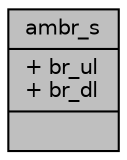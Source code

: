 digraph "ambr_s"
{
 // LATEX_PDF_SIZE
  edge [fontname="Helvetica",fontsize="10",labelfontname="Helvetica",labelfontsize="10"];
  node [fontname="Helvetica",fontsize="10",shape=record];
  Node1 [label="{ambr_s\n|+ br_ul\l+ br_dl\l|}",height=0.2,width=0.4,color="black", fillcolor="grey75", style="filled", fontcolor="black",tooltip=" "];
}
